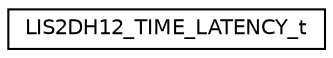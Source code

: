 digraph "Graphical Class Hierarchy"
{
 // LATEX_PDF_SIZE
  edge [fontname="Helvetica",fontsize="10",labelfontname="Helvetica",labelfontsize="10"];
  node [fontname="Helvetica",fontsize="10",shape=record];
  rankdir="LR";
  Node0 [label="LIS2DH12_TIME_LATENCY_t",height=0.2,width=0.4,color="black", fillcolor="white", style="filled",URL="$unionLIS2DH12__TIME__LATENCY__t.html",tooltip="TIME_LATENCY definitions."];
}
